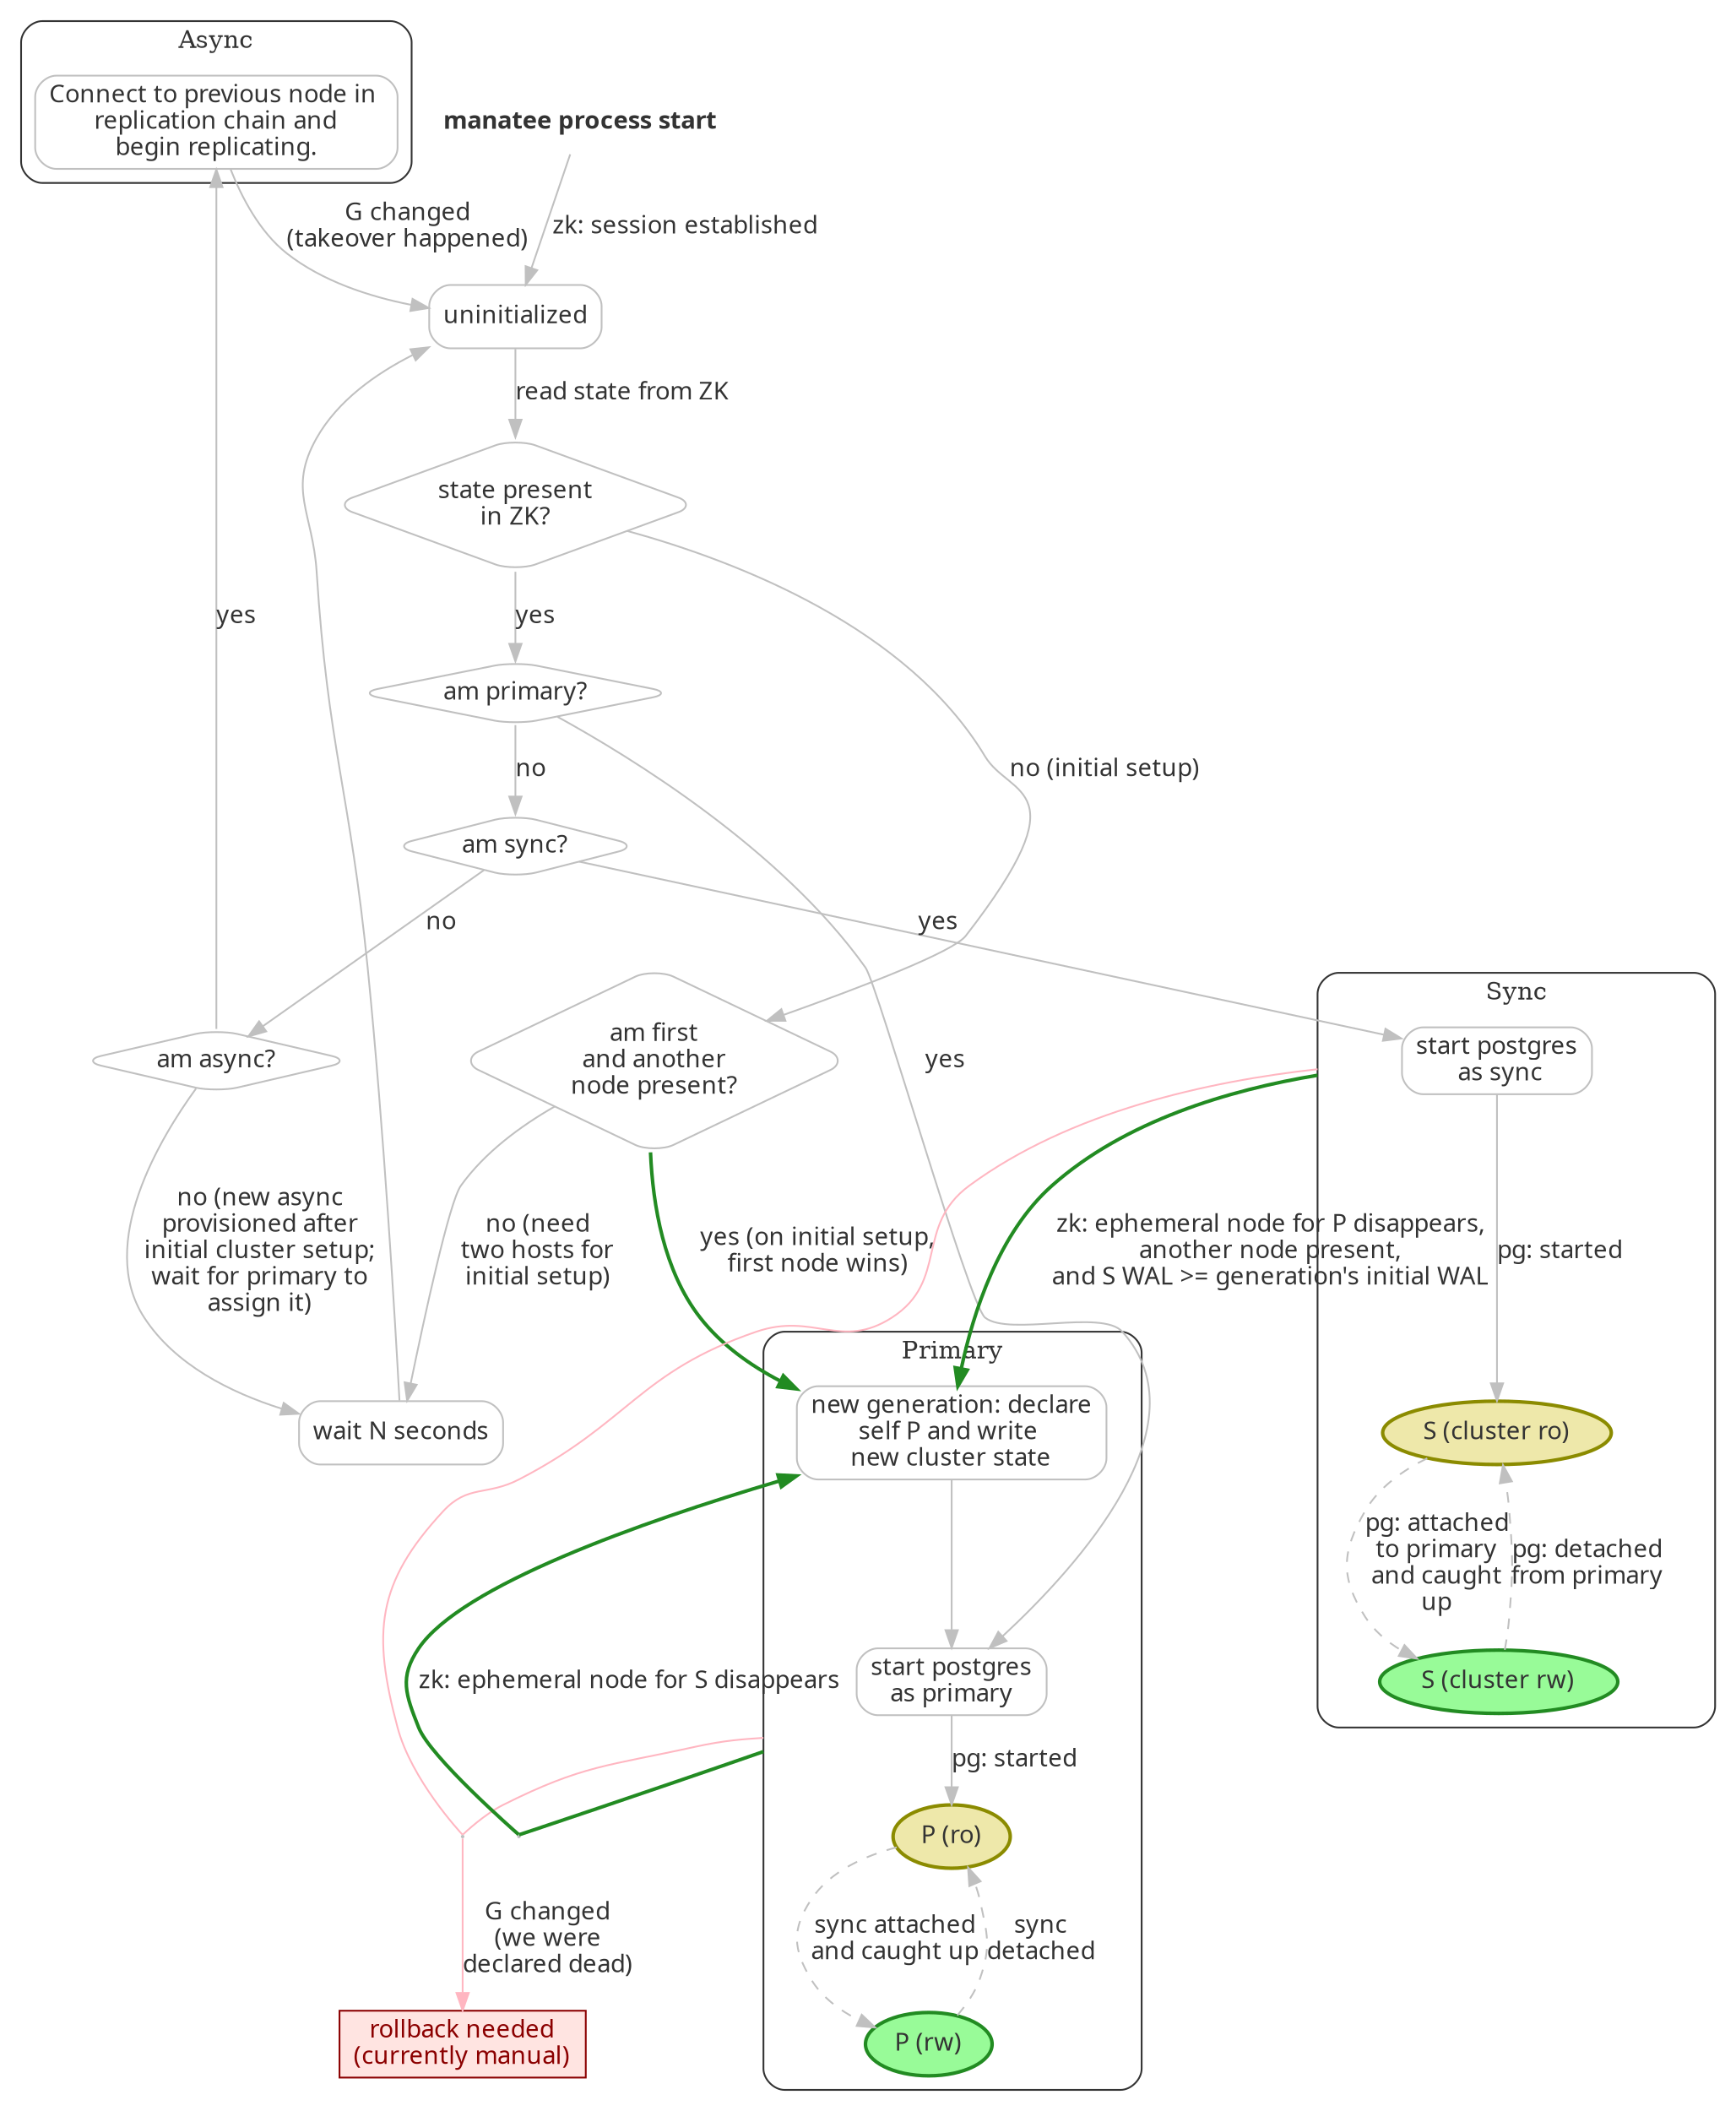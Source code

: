digraph G {
	/* default formatting */
	color=gray20;
	fontcolor=gray20;
	splines=spline;
	compound=true;
	style=rounded;
	node[fontname="Optima", color=gray, style=rounded, fontcolor=gray20];
	edge[fontname="Optima", color=gray, fontcolor=gray20];

	/* common nodes */
	// subgraph cluster_startup {
	//	label="Startup";
		cmn_startup[label="manatee process start",
		    fontname="Optima bold",
		    shape=box,color=white,fontstyle=bold,group=startup_main];
		cmn_readstate[label="uninitialized",shape=box,
		    group=startup_main];
		cmn_q_statepresent[label="state present\nin ZK?",shape=diamond,
		    group=startup_main];
		cmn_wait[label="wait N seconds",shape=box];
		cmn_q_primary[label="am primary?",shape=diamond,
		    group=startup_main];
		cmn_q_firstprimary[label="am first\nand another\nnode present?",
		    shape=diamond];
		cmn_q_sync[label="am sync?",shape=diamond, group=startup_main];
		cmn_q_async[label="am async?",shape=diamond,
		    group=startup_main];
	//};

	cmn_opneeded[label="rollback needed\n(currently manual)", shape=box,
	    style="filled",fillcolor=mistyrose,color=red4, fontcolor=red4];
	cmn_opneeded_merge[shape=circle,width=0.01,height=0.01,label=""];

	/* startup: common path */
	cmn_startup -> cmn_readstate [label="zk: session established"];
	cmn_readstate -> cmn_q_statepresent[label="read state from ZK"];
	cmn_wait -> cmn_readstate;
	cmn_opneeded_merge -> cmn_opneeded[label="G changed\n(we were\n" +
	    "declared dead)",color=lightpink];
	cmn_q_statepresent -> cmn_q_primary[label="yes"];
	cmn_q_primary -> cmn_q_sync[label="no"];
	cmn_q_sync -> cmn_q_async[label="no"];
	cmn_q_async -> cmn_wait[label="no (new async\nprovisioned after\n" +
	    "initial cluster setup;\nwait for primary to\nassign it)"];

	/* startup: wait path */
	cmn_q_statepresent -> cmn_q_firstprimary[label="no (initial setup)"];
	cmn_q_firstprimary -> cmn_wait[label="no (need\ntwo hosts for\n" +
	    "initial setup)"];


	/* primary: election, ro, and rw states */
	subgraph cluster_primary {
		label="Primary";
		p_newgen[label="new generation: declare\nself P and write \n" +
		    "new cluster state", group=primary,shape=box];
		p_resume[label="start postgres\nas primary",group=primary,
		    shape=box];
		p_ro[label="P (ro)",group=primary,style="filled,bold",
		    fillcolor="palegoldenrod",color="yellow4"];
		p_rw[label="P (rw)",group=primary,style="filled,bold",
		    color=forestgreen,fillcolor=palegreen];
	};
	p_newgen_merge[shape=circle,width=0.01,height=0.01,label=""];

	cmn_q_firstprimary -> p_newgen[label="yes (on initial setup,\n" +
	    "first node wins)",style=bold, color=forestgreen];
	cmn_q_primary -> p_resume[label="yes"];
	p_newgen -> p_resume;
	p_resume -> p_ro[label="pg: started"];
	p_ro -> p_rw[label="sync attached\nand caught up",style=dashed];
	p_rw -> p_ro[label="sync\ndetached",style=dashed];

	/* primary: rollback needed when G changes */
	p_resume -> cmn_opneeded_merge[ltail=cluster_primary,arrowhead=none,
	    color=lightpink];

	/* primary: declare new generation when S disappears */
	p_newgen_merge -> p_newgen[label="zk: ephemeral node for S disappears",
	    style="bold",color=forestgreen];
	p_resume -> p_newgen_merge[arrowhead=none,ltail=cluster_primary,
	    style="bold",color=forestgreen];


	/* sync states */
	subgraph cluster_sync {
		label="Sync";
		s_resume[label="start postgres\n as sync",shape=box,group=sync];
		s_ro[label="S (cluster ro)",group=sync,style="filled,bold",
		    fillcolor="palegoldenrod",color="yellow4"];
		s_rw[label="S (cluster rw)",group=sync,style="filled,bold",
		    color=forestgreen,fillcolor=palegreen];
	};

	cmn_q_sync -> s_resume[label="yes"];
	s_resume -> s_ro[label="pg: started"];
	s_ro -> s_rw[label="pg: attached\nto primary\nand caught\nup",
	    style=dashed];
	s_rw -> s_ro[label="pg: detached\nfrom primary",style=dashed];

	/* sync: detect cluster has moved on */
	s_resume -> cmn_opneeded_merge[ltail=cluster_sync,arrowhead=none,
	    color=lightpink];

	/* sync: takeover as primary */
	s_resume -> p_newgen[label="zk: ephemeral node for P disappears,\n" +
	    "another node present,\nand S WAL >= generation's initial WAL\n",
	    style="bold",color=forestgreen,ltail=cluster_sync];

	/* async: nodes and edges */
	subgraph cluster_async {
		label="Async";
		a_rest[label="Connect to previous node in \n" +
		    "replication chain and\nbegin replicating.",shape=box,
		    group=startup_main];
	};

	cmn_q_async -> a_rest[label="yes"];
	a_rest -> cmn_readstate[label="G changed\n(takeover happened)"];
}

